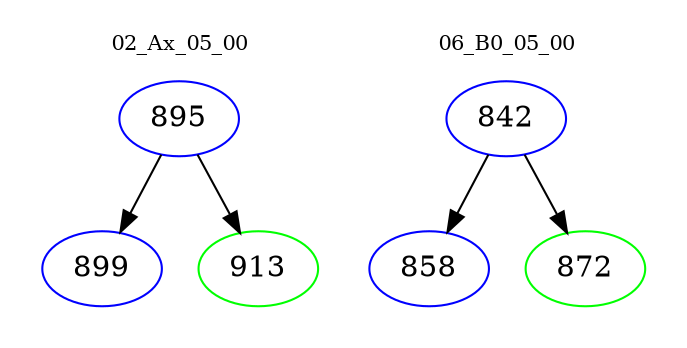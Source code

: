 digraph{
subgraph cluster_0 {
color = white
label = "02_Ax_05_00";
fontsize=10;
T0_895 [label="895", color="blue"]
T0_895 -> T0_899 [color="black"]
T0_899 [label="899", color="blue"]
T0_895 -> T0_913 [color="black"]
T0_913 [label="913", color="green"]
}
subgraph cluster_1 {
color = white
label = "06_B0_05_00";
fontsize=10;
T1_842 [label="842", color="blue"]
T1_842 -> T1_858 [color="black"]
T1_858 [label="858", color="blue"]
T1_842 -> T1_872 [color="black"]
T1_872 [label="872", color="green"]
}
}
